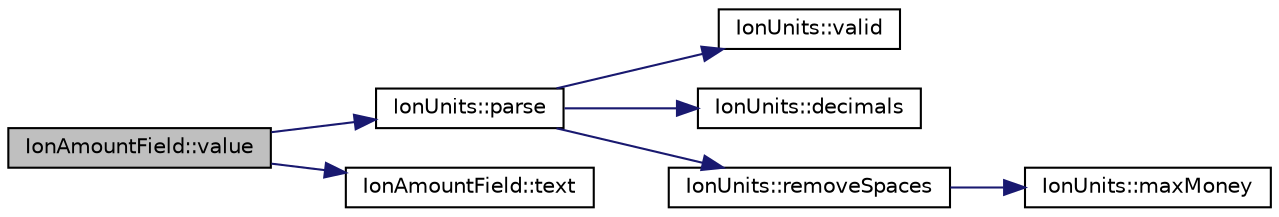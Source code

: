 digraph "IonAmountField::value"
{
  edge [fontname="Helvetica",fontsize="10",labelfontname="Helvetica",labelfontsize="10"];
  node [fontname="Helvetica",fontsize="10",shape=record];
  rankdir="LR";
  Node68 [label="IonAmountField::value",height=0.2,width=0.4,color="black", fillcolor="grey75", style="filled", fontcolor="black"];
  Node68 -> Node69 [color="midnightblue",fontsize="10",style="solid",fontname="Helvetica"];
  Node69 [label="IonUnits::parse",height=0.2,width=0.4,color="black", fillcolor="white", style="filled",URL="$d7/dab/class_ion_units.html#a25349c520a1994f8c772db61b23208d6",tooltip="Parse string to coin amount. "];
  Node69 -> Node70 [color="midnightblue",fontsize="10",style="solid",fontname="Helvetica"];
  Node70 [label="IonUnits::valid",height=0.2,width=0.4,color="black", fillcolor="white", style="filled",URL="$d7/dab/class_ion_units.html#a23c5b1306ed473dbb2375a6675a2ce13",tooltip="Is unit ID valid? "];
  Node69 -> Node71 [color="midnightblue",fontsize="10",style="solid",fontname="Helvetica"];
  Node71 [label="IonUnits::decimals",height=0.2,width=0.4,color="black", fillcolor="white", style="filled",URL="$d7/dab/class_ion_units.html#a5e9c7a5b666b858c171760273c51c9d7",tooltip="Number of decimals left. "];
  Node69 -> Node72 [color="midnightblue",fontsize="10",style="solid",fontname="Helvetica"];
  Node72 [label="IonUnits::removeSpaces",height=0.2,width=0.4,color="black", fillcolor="white", style="filled",URL="$d7/dab/class_ion_units.html#a3076278f67f3b32262dcbaa4944698f4"];
  Node72 -> Node73 [color="midnightblue",fontsize="10",style="solid",fontname="Helvetica"];
  Node73 [label="IonUnits::maxMoney",height=0.2,width=0.4,color="black", fillcolor="white", style="filled",URL="$d7/dab/class_ion_units.html#ad263cf356fe762bfe92eb11f2306c36a",tooltip="Return maximum number of base units (Satoshis) "];
  Node68 -> Node74 [color="midnightblue",fontsize="10",style="solid",fontname="Helvetica"];
  Node74 [label="IonAmountField::text",height=0.2,width=0.4,color="black", fillcolor="white", style="filled",URL="$db/d1e/class_ion_amount_field.html#a2394be4ddb20766348519c0ad0732136"];
}
